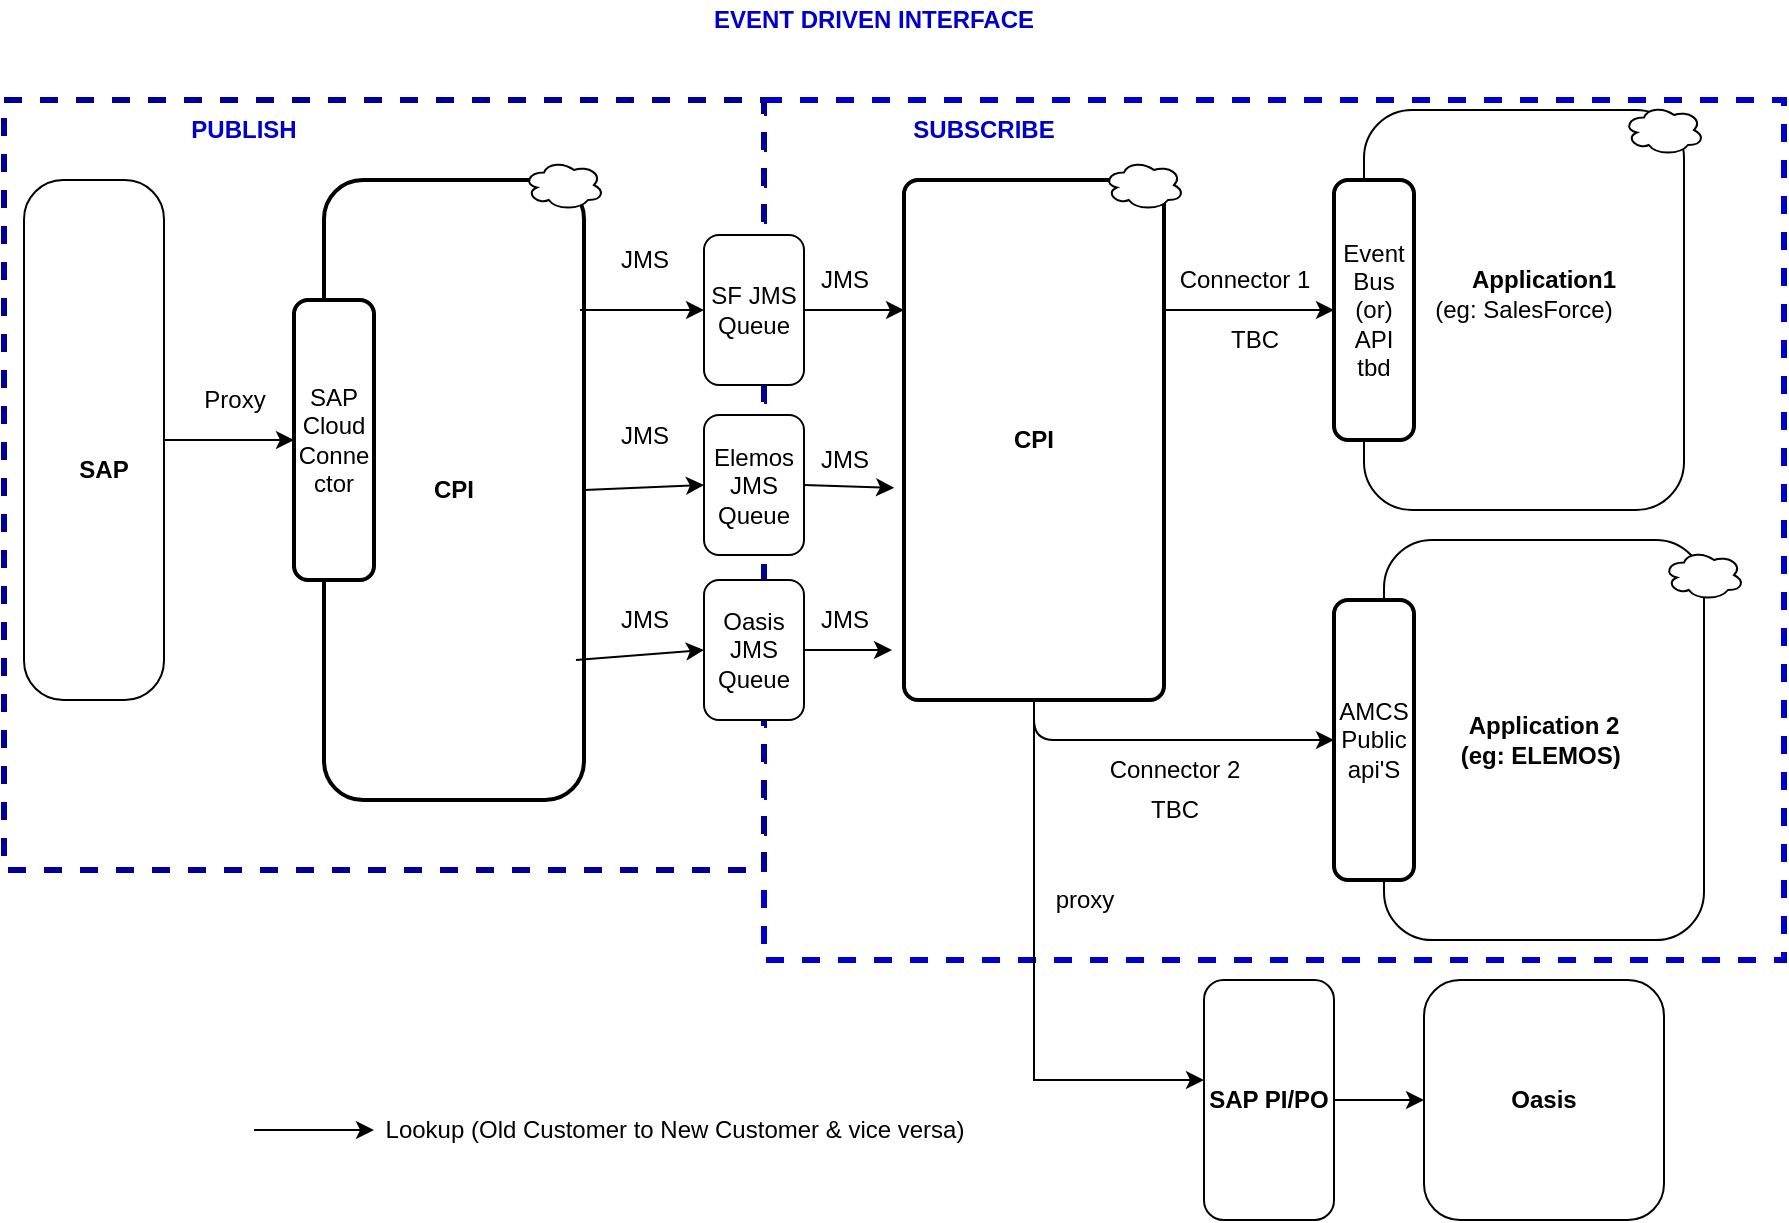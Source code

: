 <mxfile version="13.9.2" type="github">
  <diagram id="3beBZVSBlBhmqdihTZP1" name="Page-1">
    <mxGraphModel dx="2062" dy="705" grid="1" gridSize="10" guides="1" tooltips="1" connect="1" arrows="1" fold="1" page="1" pageScale="1" pageWidth="1100" pageHeight="850" math="0" shadow="0">
      <root>
        <mxCell id="0" />
        <mxCell id="1" parent="0" />
        <mxCell id="uPFkqqqm6VpQ1Sv5LJzm-1" value="" style="group" parent="1" vertex="1" connectable="0">
          <mxGeometry x="120" y="100" width="890" height="560" as="geometry" />
        </mxCell>
        <mxCell id="Vqod0EoV_r2I-PZZQ01A-7" value="" style="rounded=0;whiteSpace=wrap;html=1;dashed=1;strokeColor=#0000CC;strokeWidth=3;" parent="uPFkqqqm6VpQ1Sv5LJzm-1" vertex="1">
          <mxGeometry x="380" width="510" height="430" as="geometry" />
        </mxCell>
        <mxCell id="Vqod0EoV_r2I-PZZQ01A-3" value="" style="rounded=0;whiteSpace=wrap;html=1;dashed=1;strokeWidth=3;strokeColor=#000099;" parent="uPFkqqqm6VpQ1Sv5LJzm-1" vertex="1">
          <mxGeometry width="380" height="385" as="geometry" />
        </mxCell>
        <mxCell id="2EftRhcmE9VoELaN0KJN-4" value="" style="edgeStyle=orthogonalEdgeStyle;rounded=0;orthogonalLoop=1;jettySize=auto;html=1;entryX=0;entryY=0.5;entryDx=0;entryDy=0;" parent="uPFkqqqm6VpQ1Sv5LJzm-1" source="cQQMWOdF984l5gsL9wYo-2" target="2EftRhcmE9VoELaN0KJN-2" edge="1">
          <mxGeometry relative="1" as="geometry">
            <mxPoint x="160" y="170" as="targetPoint" />
          </mxGeometry>
        </mxCell>
        <object label="" id="cQQMWOdF984l5gsL9wYo-2">
          <mxCell style="whiteSpace=wrap;html=1;arcSize=28;rounded=1;rotation=-180;" parent="uPFkqqqm6VpQ1Sv5LJzm-1" vertex="1">
            <mxGeometry x="10" y="40" width="70" height="260" as="geometry" />
          </mxCell>
        </object>
        <mxCell id="cQQMWOdF984l5gsL9wYo-5" value="&lt;b&gt;SAP&lt;/b&gt;" style="text;html=1;strokeColor=none;fillColor=none;align=center;verticalAlign=middle;whiteSpace=wrap;rotation=0;rounded=1;" parent="uPFkqqqm6VpQ1Sv5LJzm-1" vertex="1">
          <mxGeometry x="25" y="170" width="50" height="30" as="geometry" />
        </mxCell>
        <mxCell id="cQQMWOdF984l5gsL9wYo-9" value="&lt;b&gt;Application 2&lt;br&gt;(eg: ELEMOS)&amp;nbsp;&lt;/b&gt;" style="whiteSpace=wrap;html=1;rounded=1;" parent="uPFkqqqm6VpQ1Sv5LJzm-1" vertex="1">
          <mxGeometry x="690" y="220" width="160" height="200" as="geometry" />
        </mxCell>
        <mxCell id="cQQMWOdF984l5gsL9wYo-10" value="(eg: SalesForce)" style="whiteSpace=wrap;html=1;rounded=1;" parent="uPFkqqqm6VpQ1Sv5LJzm-1" vertex="1">
          <mxGeometry x="680" y="5" width="160" height="200" as="geometry" />
        </mxCell>
        <mxCell id="cQQMWOdF984l5gsL9wYo-12" value="&lt;b&gt;Application1&lt;/b&gt;" style="text;html=1;strokeColor=none;fillColor=none;align=center;verticalAlign=middle;whiteSpace=wrap;rounded=1;" parent="uPFkqqqm6VpQ1Sv5LJzm-1" vertex="1">
          <mxGeometry x="750" y="80" width="40" height="20" as="geometry" />
        </mxCell>
        <mxCell id="cQQMWOdF984l5gsL9wYo-14" value="&lt;b&gt;CPI&lt;/b&gt;" style="whiteSpace=wrap;html=1;absoluteArcSize=1;arcSize=39;strokeWidth=2;rounded=1;" parent="uPFkqqqm6VpQ1Sv5LJzm-1" vertex="1">
          <mxGeometry x="160" y="40" width="130" height="310" as="geometry" />
        </mxCell>
        <mxCell id="cQQMWOdF984l5gsL9wYo-20" value="SF JMS Queue" style="whiteSpace=wrap;html=1;rounded=1;" parent="uPFkqqqm6VpQ1Sv5LJzm-1" vertex="1">
          <mxGeometry x="350" y="67.5" width="50" height="75" as="geometry" />
        </mxCell>
        <mxCell id="1wfJWIZzBQJtpAAzH079-30" value="Event Bus (or) API&lt;br&gt;tbd" style="rounded=1;whiteSpace=wrap;html=1;absoluteArcSize=1;arcSize=14;strokeWidth=2;" parent="uPFkqqqm6VpQ1Sv5LJzm-1" vertex="1">
          <mxGeometry x="665" y="40" width="40" height="130" as="geometry" />
        </mxCell>
        <mxCell id="1wfJWIZzBQJtpAAzH079-35" style="edgeStyle=orthogonalEdgeStyle;rounded=1;orthogonalLoop=1;jettySize=auto;html=1;exitX=1;exitY=0.25;exitDx=0;exitDy=0;entryX=0;entryY=0.5;entryDx=0;entryDy=0;" parent="uPFkqqqm6VpQ1Sv5LJzm-1" source="1wfJWIZzBQJtpAAzH079-31" target="1wfJWIZzBQJtpAAzH079-30" edge="1">
          <mxGeometry relative="1" as="geometry" />
        </mxCell>
        <mxCell id="BBQ4ANnbawWz5MgYE2eR-13" style="edgeStyle=orthogonalEdgeStyle;rounded=0;orthogonalLoop=1;jettySize=auto;html=1;" parent="uPFkqqqm6VpQ1Sv5LJzm-1" source="1wfJWIZzBQJtpAAzH079-31" target="BBQ4ANnbawWz5MgYE2eR-12" edge="1">
          <mxGeometry relative="1" as="geometry">
            <Array as="points">
              <mxPoint x="515" y="490" />
            </Array>
          </mxGeometry>
        </mxCell>
        <mxCell id="1wfJWIZzBQJtpAAzH079-31" value="&lt;b&gt;CPI&lt;/b&gt;" style="rounded=1;whiteSpace=wrap;html=1;absoluteArcSize=1;arcSize=14;strokeWidth=2;" parent="uPFkqqqm6VpQ1Sv5LJzm-1" vertex="1">
          <mxGeometry x="450" y="40" width="130" height="260" as="geometry" />
        </mxCell>
        <mxCell id="1wfJWIZzBQJtpAAzH079-45" style="edgeStyle=orthogonalEdgeStyle;rounded=1;orthogonalLoop=1;jettySize=auto;html=1;exitX=1;exitY=0.5;exitDx=0;exitDy=0;entryX=0;entryY=0.25;entryDx=0;entryDy=0;" parent="uPFkqqqm6VpQ1Sv5LJzm-1" source="cQQMWOdF984l5gsL9wYo-20" target="1wfJWIZzBQJtpAAzH079-31" edge="1">
          <mxGeometry relative="1" as="geometry" />
        </mxCell>
        <mxCell id="1wfJWIZzBQJtpAAzH079-43" value="AMCS Public api&#39;S" style="rounded=1;whiteSpace=wrap;html=1;absoluteArcSize=1;arcSize=14;strokeWidth=2;" parent="uPFkqqqm6VpQ1Sv5LJzm-1" vertex="1">
          <mxGeometry x="665" y="250" width="40" height="140" as="geometry" />
        </mxCell>
        <mxCell id="1wfJWIZzBQJtpAAzH079-36" style="edgeStyle=orthogonalEdgeStyle;rounded=1;orthogonalLoop=1;jettySize=auto;html=1;exitX=0.5;exitY=1;exitDx=0;exitDy=0;entryX=0;entryY=0.5;entryDx=0;entryDy=0;" parent="uPFkqqqm6VpQ1Sv5LJzm-1" source="1wfJWIZzBQJtpAAzH079-31" target="1wfJWIZzBQJtpAAzH079-43" edge="1">
          <mxGeometry relative="1" as="geometry" />
        </mxCell>
        <mxCell id="1wfJWIZzBQJtpAAzH079-46" value="Connector 1" style="text;html=1;align=center;verticalAlign=middle;resizable=0;points=[];autosize=1;" parent="uPFkqqqm6VpQ1Sv5LJzm-1" vertex="1">
          <mxGeometry x="580" y="80" width="80" height="20" as="geometry" />
        </mxCell>
        <mxCell id="1wfJWIZzBQJtpAAzH079-47" value="Connector 2" style="text;html=1;align=center;verticalAlign=middle;resizable=0;points=[];autosize=1;" parent="uPFkqqqm6VpQ1Sv5LJzm-1" vertex="1">
          <mxGeometry x="545" y="325" width="80" height="20" as="geometry" />
        </mxCell>
        <mxCell id="1wfJWIZzBQJtpAAzH079-49" value="Proxy" style="text;html=1;align=center;verticalAlign=middle;resizable=0;points=[];autosize=1;" parent="uPFkqqqm6VpQ1Sv5LJzm-1" vertex="1">
          <mxGeometry x="90" y="140" width="50" height="20" as="geometry" />
        </mxCell>
        <mxCell id="1wfJWIZzBQJtpAAzH079-52" value="JMS" style="text;html=1;align=center;verticalAlign=middle;resizable=0;points=[];autosize=1;" parent="uPFkqqqm6VpQ1Sv5LJzm-1" vertex="1">
          <mxGeometry x="400" y="80" width="40" height="20" as="geometry" />
        </mxCell>
        <mxCell id="Vqod0EoV_r2I-PZZQ01A-4" value="PUBLISH" style="text;html=1;strokeColor=none;fillColor=none;align=center;verticalAlign=middle;whiteSpace=wrap;rounded=0;dashed=1;fontColor=#0000CC;fontStyle=1" parent="uPFkqqqm6VpQ1Sv5LJzm-1" vertex="1">
          <mxGeometry x="100" y="5" width="40" height="20" as="geometry" />
        </mxCell>
        <mxCell id="Vqod0EoV_r2I-PZZQ01A-8" value="SUBSCRIBE" style="text;html=1;strokeColor=none;fillColor=none;align=center;verticalAlign=middle;whiteSpace=wrap;rounded=0;dashed=1;fontColor=#0000CC;fontStyle=1" parent="uPFkqqqm6VpQ1Sv5LJzm-1" vertex="1">
          <mxGeometry x="470" y="5" width="40" height="20" as="geometry" />
        </mxCell>
        <mxCell id="X__tJxEk-Le90g0lmYf4-1" value="TBC" style="text;html=1;align=center;verticalAlign=middle;resizable=0;points=[];autosize=1;" parent="uPFkqqqm6VpQ1Sv5LJzm-1" vertex="1">
          <mxGeometry x="605" y="110" width="40" height="20" as="geometry" />
        </mxCell>
        <mxCell id="X__tJxEk-Le90g0lmYf4-2" value="TBC" style="text;html=1;align=center;verticalAlign=middle;resizable=0;points=[];autosize=1;" parent="uPFkqqqm6VpQ1Sv5LJzm-1" vertex="1">
          <mxGeometry x="565" y="345" width="40" height="20" as="geometry" />
        </mxCell>
        <mxCell id="2EftRhcmE9VoELaN0KJN-2" value="SAP Cloud Conne ctor" style="rounded=1;whiteSpace=wrap;html=1;absoluteArcSize=1;arcSize=14;strokeWidth=2;" parent="uPFkqqqm6VpQ1Sv5LJzm-1" vertex="1">
          <mxGeometry x="145" y="100" width="40" height="140" as="geometry" />
        </mxCell>
        <mxCell id="2EftRhcmE9VoELaN0KJN-6" value="" style="endArrow=classic;html=1;exitX=1;exitY=0.5;exitDx=0;exitDy=0;entryX=0;entryY=0.5;entryDx=0;entryDy=0;" parent="uPFkqqqm6VpQ1Sv5LJzm-1" source="cQQMWOdF984l5gsL9wYo-14" target="2EftRhcmE9VoELaN0KJN-12" edge="1">
          <mxGeometry width="50" height="50" relative="1" as="geometry">
            <mxPoint x="280" y="270" as="sourcePoint" />
            <mxPoint x="349" y="235" as="targetPoint" />
            <Array as="points" />
          </mxGeometry>
        </mxCell>
        <mxCell id="2EftRhcmE9VoELaN0KJN-9" value="JMS" style="text;html=1;align=center;verticalAlign=middle;resizable=0;points=[];autosize=1;" parent="uPFkqqqm6VpQ1Sv5LJzm-1" vertex="1">
          <mxGeometry x="300" y="157.5" width="40" height="20" as="geometry" />
        </mxCell>
        <mxCell id="2EftRhcmE9VoELaN0KJN-10" value="" style="endArrow=classic;html=1;entryX=0;entryY=0.5;entryDx=0;entryDy=0;" parent="uPFkqqqm6VpQ1Sv5LJzm-1" target="cQQMWOdF984l5gsL9wYo-20" edge="1">
          <mxGeometry width="50" height="50" relative="1" as="geometry">
            <mxPoint x="288" y="105" as="sourcePoint" />
            <mxPoint x="300" y="130" as="targetPoint" />
          </mxGeometry>
        </mxCell>
        <mxCell id="2EftRhcmE9VoELaN0KJN-11" value="JMS" style="text;html=1;align=center;verticalAlign=middle;resizable=0;points=[];autosize=1;" parent="uPFkqqqm6VpQ1Sv5LJzm-1" vertex="1">
          <mxGeometry x="300" y="70" width="40" height="20" as="geometry" />
        </mxCell>
        <mxCell id="2EftRhcmE9VoELaN0KJN-12" value="Elemos JMS Queue" style="whiteSpace=wrap;html=1;rounded=1;" parent="uPFkqqqm6VpQ1Sv5LJzm-1" vertex="1">
          <mxGeometry x="350" y="157.5" width="50" height="70" as="geometry" />
        </mxCell>
        <mxCell id="2EftRhcmE9VoELaN0KJN-7" value="" style="endArrow=classic;html=1;exitX=1;exitY=0.5;exitDx=0;exitDy=0;entryX=-0.038;entryY=0.592;entryDx=0;entryDy=0;entryPerimeter=0;" parent="uPFkqqqm6VpQ1Sv5LJzm-1" source="2EftRhcmE9VoELaN0KJN-12" target="1wfJWIZzBQJtpAAzH079-31" edge="1">
          <mxGeometry width="50" height="50" relative="1" as="geometry">
            <mxPoint x="460" y="410" as="sourcePoint" />
            <mxPoint x="450" y="228" as="targetPoint" />
            <Array as="points" />
          </mxGeometry>
        </mxCell>
        <mxCell id="2EftRhcmE9VoELaN0KJN-13" value="JMS" style="text;html=1;align=center;verticalAlign=middle;resizable=0;points=[];autosize=1;" parent="uPFkqqqm6VpQ1Sv5LJzm-1" vertex="1">
          <mxGeometry x="400" y="170" width="40" height="20" as="geometry" />
        </mxCell>
        <mxCell id="BBQ4ANnbawWz5MgYE2eR-1" value="Oasis JMS Queue" style="whiteSpace=wrap;html=1;rounded=1;" parent="uPFkqqqm6VpQ1Sv5LJzm-1" vertex="1">
          <mxGeometry x="350" y="240" width="50" height="70" as="geometry" />
        </mxCell>
        <mxCell id="BBQ4ANnbawWz5MgYE2eR-3" value="" style="endArrow=classic;html=1;exitX=1;exitY=0.5;exitDx=0;exitDy=0;entryX=-0.046;entryY=0.904;entryDx=0;entryDy=0;entryPerimeter=0;" parent="uPFkqqqm6VpQ1Sv5LJzm-1" source="BBQ4ANnbawWz5MgYE2eR-1" target="1wfJWIZzBQJtpAAzH079-31" edge="1">
          <mxGeometry width="50" height="50" relative="1" as="geometry">
            <mxPoint x="400" y="290" as="sourcePoint" />
            <mxPoint x="450" y="240" as="targetPoint" />
          </mxGeometry>
        </mxCell>
        <mxCell id="BBQ4ANnbawWz5MgYE2eR-5" value="JMS" style="text;html=1;align=center;verticalAlign=middle;resizable=0;points=[];autosize=1;" parent="uPFkqqqm6VpQ1Sv5LJzm-1" vertex="1">
          <mxGeometry x="400" y="250" width="40" height="20" as="geometry" />
        </mxCell>
        <mxCell id="BBQ4ANnbawWz5MgYE2eR-8" value="" style="endArrow=classic;html=1;exitX=0.969;exitY=0.774;exitDx=0;exitDy=0;exitPerimeter=0;entryX=0;entryY=0.5;entryDx=0;entryDy=0;" parent="uPFkqqqm6VpQ1Sv5LJzm-1" source="cQQMWOdF984l5gsL9wYo-14" target="BBQ4ANnbawWz5MgYE2eR-1" edge="1">
          <mxGeometry width="50" height="50" relative="1" as="geometry">
            <mxPoint x="400" y="290" as="sourcePoint" />
            <mxPoint x="450" y="240" as="targetPoint" />
          </mxGeometry>
        </mxCell>
        <mxCell id="BBQ4ANnbawWz5MgYE2eR-9" value="JMS" style="text;html=1;align=center;verticalAlign=middle;resizable=0;points=[];autosize=1;" parent="uPFkqqqm6VpQ1Sv5LJzm-1" vertex="1">
          <mxGeometry x="300" y="250" width="40" height="20" as="geometry" />
        </mxCell>
        <mxCell id="BBQ4ANnbawWz5MgYE2eR-15" style="edgeStyle=orthogonalEdgeStyle;rounded=0;orthogonalLoop=1;jettySize=auto;html=1;" parent="uPFkqqqm6VpQ1Sv5LJzm-1" source="BBQ4ANnbawWz5MgYE2eR-12" target="BBQ4ANnbawWz5MgYE2eR-14" edge="1">
          <mxGeometry relative="1" as="geometry" />
        </mxCell>
        <mxCell id="BBQ4ANnbawWz5MgYE2eR-12" value="&lt;b&gt;SAP PI/PO&lt;/b&gt;" style="whiteSpace=wrap;html=1;rounded=1;" parent="uPFkqqqm6VpQ1Sv5LJzm-1" vertex="1">
          <mxGeometry x="600" y="440" width="65" height="120" as="geometry" />
        </mxCell>
        <mxCell id="BBQ4ANnbawWz5MgYE2eR-14" value="&lt;b&gt;Oasis&lt;/b&gt;" style="whiteSpace=wrap;html=1;rounded=1;" parent="uPFkqqqm6VpQ1Sv5LJzm-1" vertex="1">
          <mxGeometry x="710" y="440" width="120" height="120" as="geometry" />
        </mxCell>
        <mxCell id="yw7e-PfP1dd6QS3NVIu0-1" value="proxy" style="text;html=1;align=center;verticalAlign=middle;resizable=0;points=[];autosize=1;" parent="uPFkqqqm6VpQ1Sv5LJzm-1" vertex="1">
          <mxGeometry x="520" y="390" width="40" height="20" as="geometry" />
        </mxCell>
        <mxCell id="xgfgryKSnYMovgXaMVo7-2" value="" style="ellipse;shape=cloud;whiteSpace=wrap;html=1;" parent="uPFkqqqm6VpQ1Sv5LJzm-1" vertex="1">
          <mxGeometry x="260" y="30" width="40" height="25" as="geometry" />
        </mxCell>
        <mxCell id="xgfgryKSnYMovgXaMVo7-5" value="" style="ellipse;shape=cloud;whiteSpace=wrap;html=1;" parent="uPFkqqqm6VpQ1Sv5LJzm-1" vertex="1">
          <mxGeometry x="550" y="30" width="40" height="25" as="geometry" />
        </mxCell>
        <mxCell id="xgfgryKSnYMovgXaMVo7-4" value="" style="ellipse;shape=cloud;whiteSpace=wrap;html=1;" parent="uPFkqqqm6VpQ1Sv5LJzm-1" vertex="1">
          <mxGeometry x="810" y="2.5" width="40" height="25" as="geometry" />
        </mxCell>
        <mxCell id="xgfgryKSnYMovgXaMVo7-3" value="" style="ellipse;shape=cloud;whiteSpace=wrap;html=1;" parent="uPFkqqqm6VpQ1Sv5LJzm-1" vertex="1">
          <mxGeometry x="830" y="225" width="40" height="25" as="geometry" />
        </mxCell>
        <mxCell id="ryOXDQH8VYdf1xkJ6hJY-2" value="" style="shape=image;html=1;verticalAlign=top;verticalLabelPosition=bottom;labelBackgroundColor=#ffffff;imageAspect=0;aspect=fixed;image=https://cdn0.iconfinder.com/data/icons/opensourceicons/32/lookup.png" vertex="1" parent="uPFkqqqm6VpQ1Sv5LJzm-1">
          <mxGeometry x="75" y="490" width="50" height="50" as="geometry" />
        </mxCell>
        <mxCell id="ryOXDQH8VYdf1xkJ6hJY-3" value="Lookup (Old Customer to New Customer &amp;amp; vice versa)" style="text;html=1;align=center;verticalAlign=middle;resizable=0;points=[];autosize=1;" vertex="1" parent="uPFkqqqm6VpQ1Sv5LJzm-1">
          <mxGeometry x="185" y="505" width="300" height="20" as="geometry" />
        </mxCell>
        <mxCell id="ryOXDQH8VYdf1xkJ6hJY-1" style="edgeStyle=orthogonalEdgeStyle;rounded=0;orthogonalLoop=1;jettySize=auto;html=1;exitX=1;exitY=0.5;exitDx=0;exitDy=0;" edge="1" parent="uPFkqqqm6VpQ1Sv5LJzm-1" source="ryOXDQH8VYdf1xkJ6hJY-2" target="ryOXDQH8VYdf1xkJ6hJY-3">
          <mxGeometry relative="1" as="geometry" />
        </mxCell>
        <mxCell id="ryOXDQH8VYdf1xkJ6hJY-4" value="" style="shape=image;html=1;verticalAlign=top;verticalLabelPosition=bottom;labelBackgroundColor=#ffffff;imageAspect=0;aspect=fixed;image=https://cdn0.iconfinder.com/data/icons/opensourceicons/32/lookup.png" vertex="1" parent="uPFkqqqm6VpQ1Sv5LJzm-1">
          <mxGeometry x="490" y="250" width="32" height="32" as="geometry" />
        </mxCell>
        <mxCell id="uPFkqqqm6VpQ1Sv5LJzm-2" value="EVENT DRIVEN INTERFACE" style="text;html=1;strokeColor=none;fillColor=none;align=center;verticalAlign=middle;whiteSpace=wrap;rounded=0;dashed=1;fontColor=#0000CC;fontStyle=1" parent="1" vertex="1">
          <mxGeometry x="450" y="50" width="210" height="20" as="geometry" />
        </mxCell>
      </root>
    </mxGraphModel>
  </diagram>
</mxfile>
